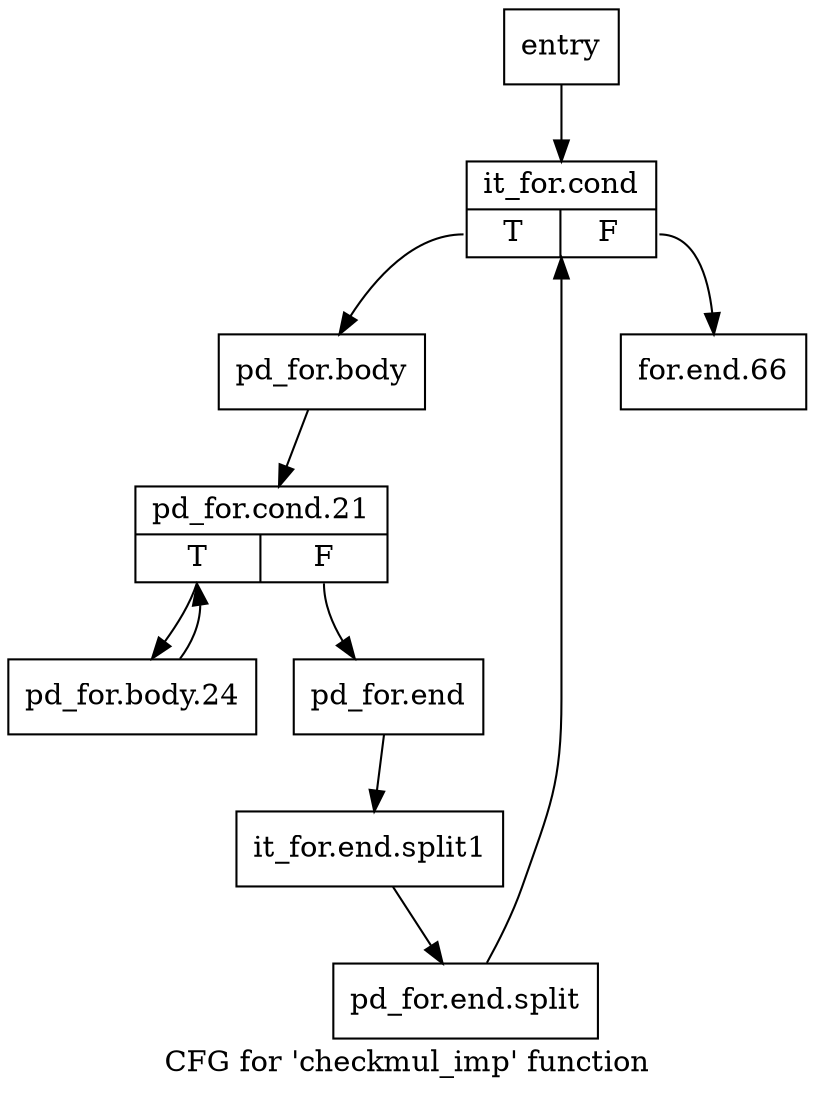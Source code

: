 digraph "CFG for 'checkmul_imp' function" {
	label="CFG for 'checkmul_imp' function";

	Node0x1818930 [shape=record,label="{entry}"];
	Node0x1818930 -> Node0x181b8e0;
	Node0x181b8e0 [shape=record,label="{it_for.cond|{<s0>T|<s1>F}}"];
	Node0x181b8e0:s0 -> Node0x181b930;
	Node0x181b8e0:s1 -> Node0x181ba70;
	Node0x181b930 [shape=record,label="{pd_for.body}"];
	Node0x181b930 -> Node0x181b980;
	Node0x181b980 [shape=record,label="{pd_for.cond.21|{<s0>T|<s1>F}}"];
	Node0x181b980:s0 -> Node0x181b9d0;
	Node0x181b980:s1 -> Node0x181ba20;
	Node0x181b9d0 [shape=record,label="{pd_for.body.24}"];
	Node0x181b9d0 -> Node0x181b980;
	Node0x181ba20 [shape=record,label="{pd_for.end}"];
	Node0x181ba20 -> Node0x1b964e0;
	Node0x1b964e0 [shape=record,label="{it_for.end.split1}"];
	Node0x1b964e0 -> Node0x1b970e0;
	Node0x1b970e0 [shape=record,label="{pd_for.end.split}"];
	Node0x1b970e0 -> Node0x181b8e0;
	Node0x181ba70 [shape=record,label="{for.end.66}"];
}
